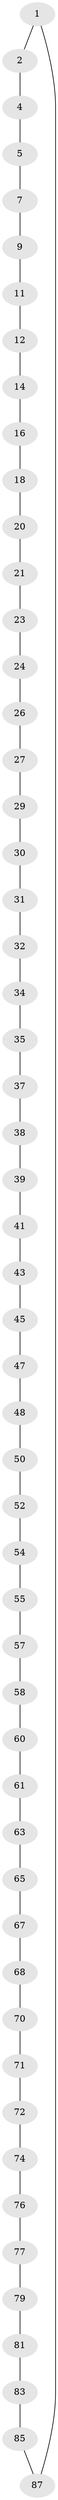 // Generated by graph-tools (version 1.1) at 2025/52/02/27/25 19:52:23]
// undirected, 54 vertices, 54 edges
graph export_dot {
graph [start="1"]
  node [color=gray90,style=filled];
  1 [super="+88"];
  2 [super="+3"];
  4;
  5 [super="+6"];
  7 [super="+8"];
  9 [super="+10"];
  11;
  12 [super="+13"];
  14 [super="+15"];
  16 [super="+17"];
  18 [super="+19"];
  20;
  21 [super="+22"];
  23;
  24 [super="+25"];
  26;
  27 [super="+28"];
  29;
  30;
  31;
  32 [super="+33"];
  34;
  35 [super="+36"];
  37;
  38;
  39 [super="+40"];
  41 [super="+42"];
  43 [super="+44"];
  45 [super="+46"];
  47;
  48 [super="+49"];
  50 [super="+51"];
  52 [super="+53"];
  54;
  55 [super="+56"];
  57;
  58 [super="+59"];
  60;
  61 [super="+62"];
  63 [super="+64"];
  65 [super="+66"];
  67;
  68 [super="+69"];
  70;
  71;
  72 [super="+73"];
  74 [super="+75"];
  76;
  77 [super="+78"];
  79 [super="+80"];
  81 [super="+82"];
  83 [super="+84"];
  85 [super="+86"];
  87;
  1 -- 2;
  1 -- 87;
  2 -- 4;
  4 -- 5;
  5 -- 7;
  7 -- 9;
  9 -- 11;
  11 -- 12;
  12 -- 14;
  14 -- 16;
  16 -- 18;
  18 -- 20;
  20 -- 21;
  21 -- 23;
  23 -- 24;
  24 -- 26;
  26 -- 27;
  27 -- 29;
  29 -- 30;
  30 -- 31;
  31 -- 32;
  32 -- 34;
  34 -- 35;
  35 -- 37;
  37 -- 38;
  38 -- 39;
  39 -- 41;
  41 -- 43;
  43 -- 45;
  45 -- 47;
  47 -- 48;
  48 -- 50;
  50 -- 52;
  52 -- 54;
  54 -- 55;
  55 -- 57;
  57 -- 58;
  58 -- 60;
  60 -- 61;
  61 -- 63;
  63 -- 65;
  65 -- 67;
  67 -- 68;
  68 -- 70;
  70 -- 71;
  71 -- 72;
  72 -- 74;
  74 -- 76;
  76 -- 77;
  77 -- 79;
  79 -- 81;
  81 -- 83;
  83 -- 85;
  85 -- 87;
}
